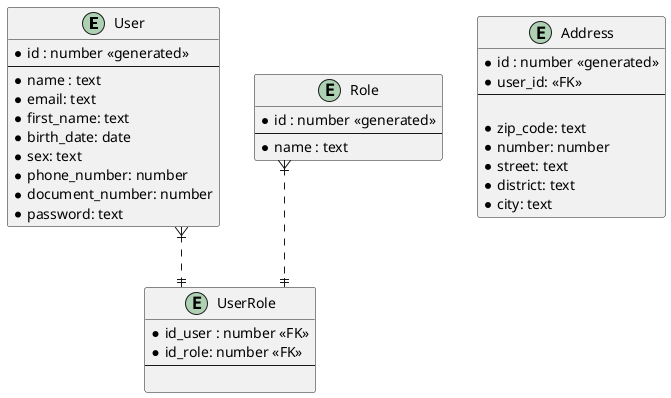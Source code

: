 @startuml

' hide the spot
' hide circle

' avoid problems with angled crows feet
skinparam linetype ortho

entity "User" as user {
  *id : number <<generated>>
  --
  *name : text
  *email: text
  *first_name: text
  *birth_date: date
  *sex: text
  *phone_number: number
  *document_number: number
  *password: text
}

entity "Address" as address {
  *id : number <<generated>>
  *user_id: <<FK>>
  --
  
  *zip_code: text
  *number: number
  *street: text
  *district: text
  *city: text
}



entity "Role" as role {
  *id : number <<generated>>
  --
  *name : text
}

entity "UserRole" as user_role {
  *id_user : number <<FK>>
  *id_role: number <<FK>>
  --
  
}




user }|..|| user_role
role }|..|| user_role


@enduml